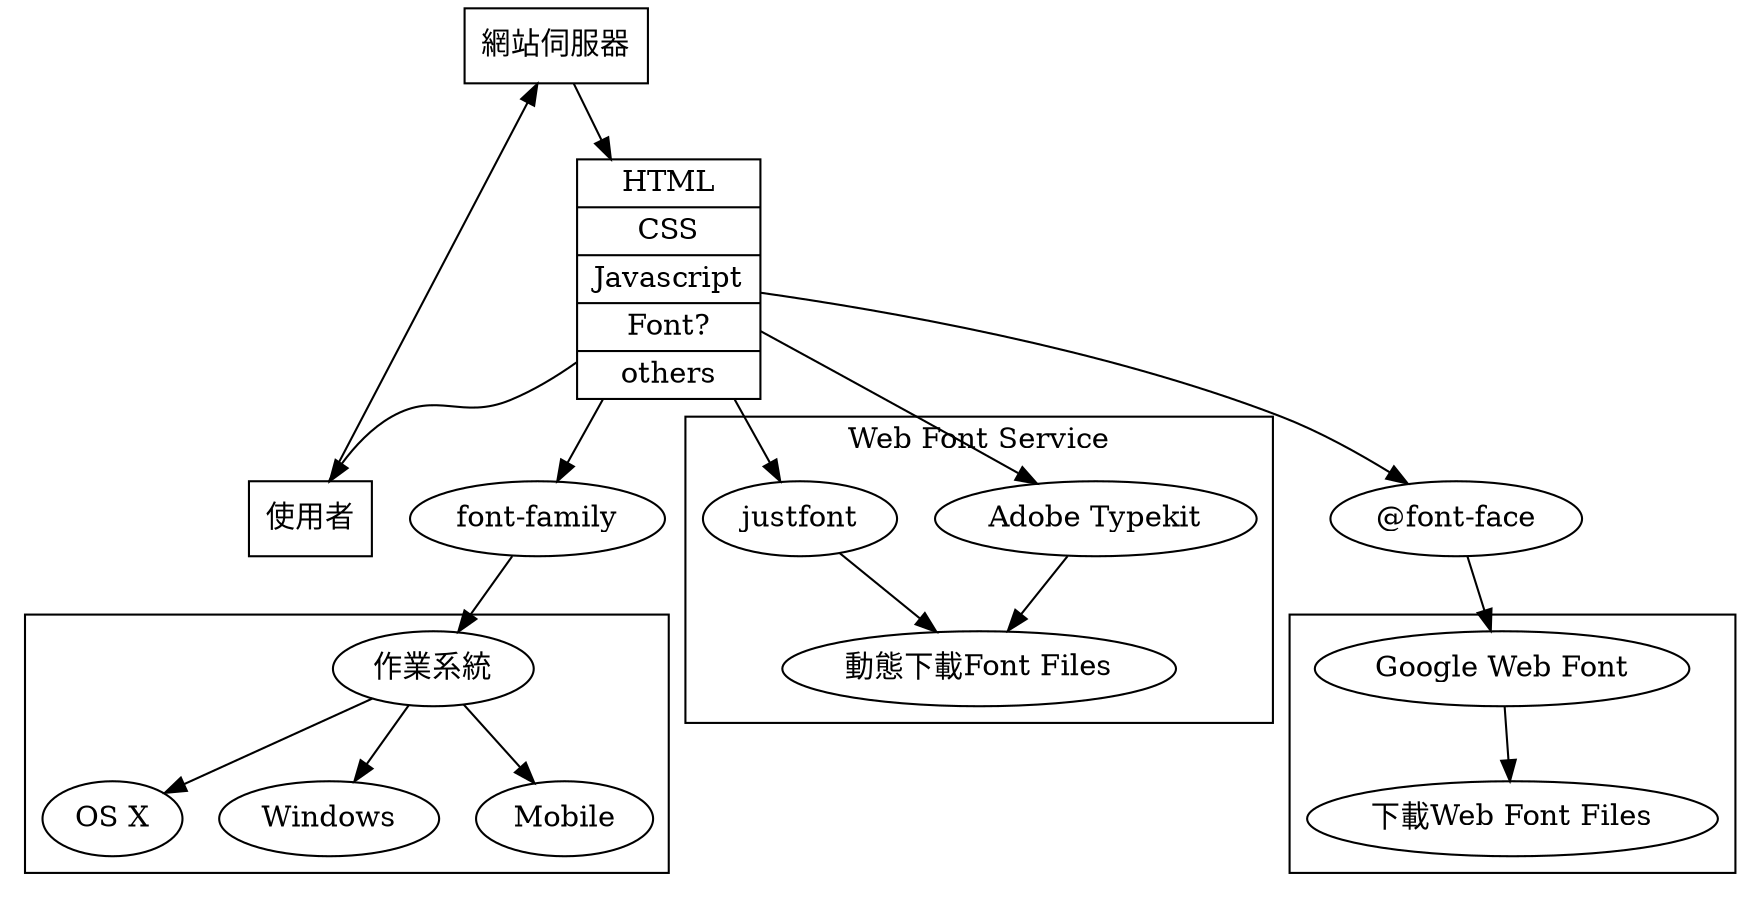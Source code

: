 digraph website {
  server[label="網站伺服器", shape=rect];
  user[label="使用者", shape=rect];
  google[label="Google Web Font"];
  system[label="作業系統"];
  response[label="{ HTML | CSS | Javascript | Font? | others}", shape="record"];
  fontFamily[label="font-family"];
  fontFace[label="@font-face"];

  user -> server;
  server -> response;
  response -> fontFamily;
  response -> fontFace;
  response -> user;

  fontFamily -> system;

  subgraph cluster_SYSTEM {
    system -> "OS X";
    system -> "Windows";
    system -> "Mobile"
  }

  fontFace -> google;
  subgraph cluster_GOOGLE {
    google -> "下載Web Font Files";
  }

  response -> "Adobe Typekit"
  response -> "justfont";
  subgraph cluster_DYNAMIC {
    label = "Web Font Service"

    "Adobe Typekit" -> "動態下載Font Files";
    "justfont" -> "動態下載Font Files";
  }
}
